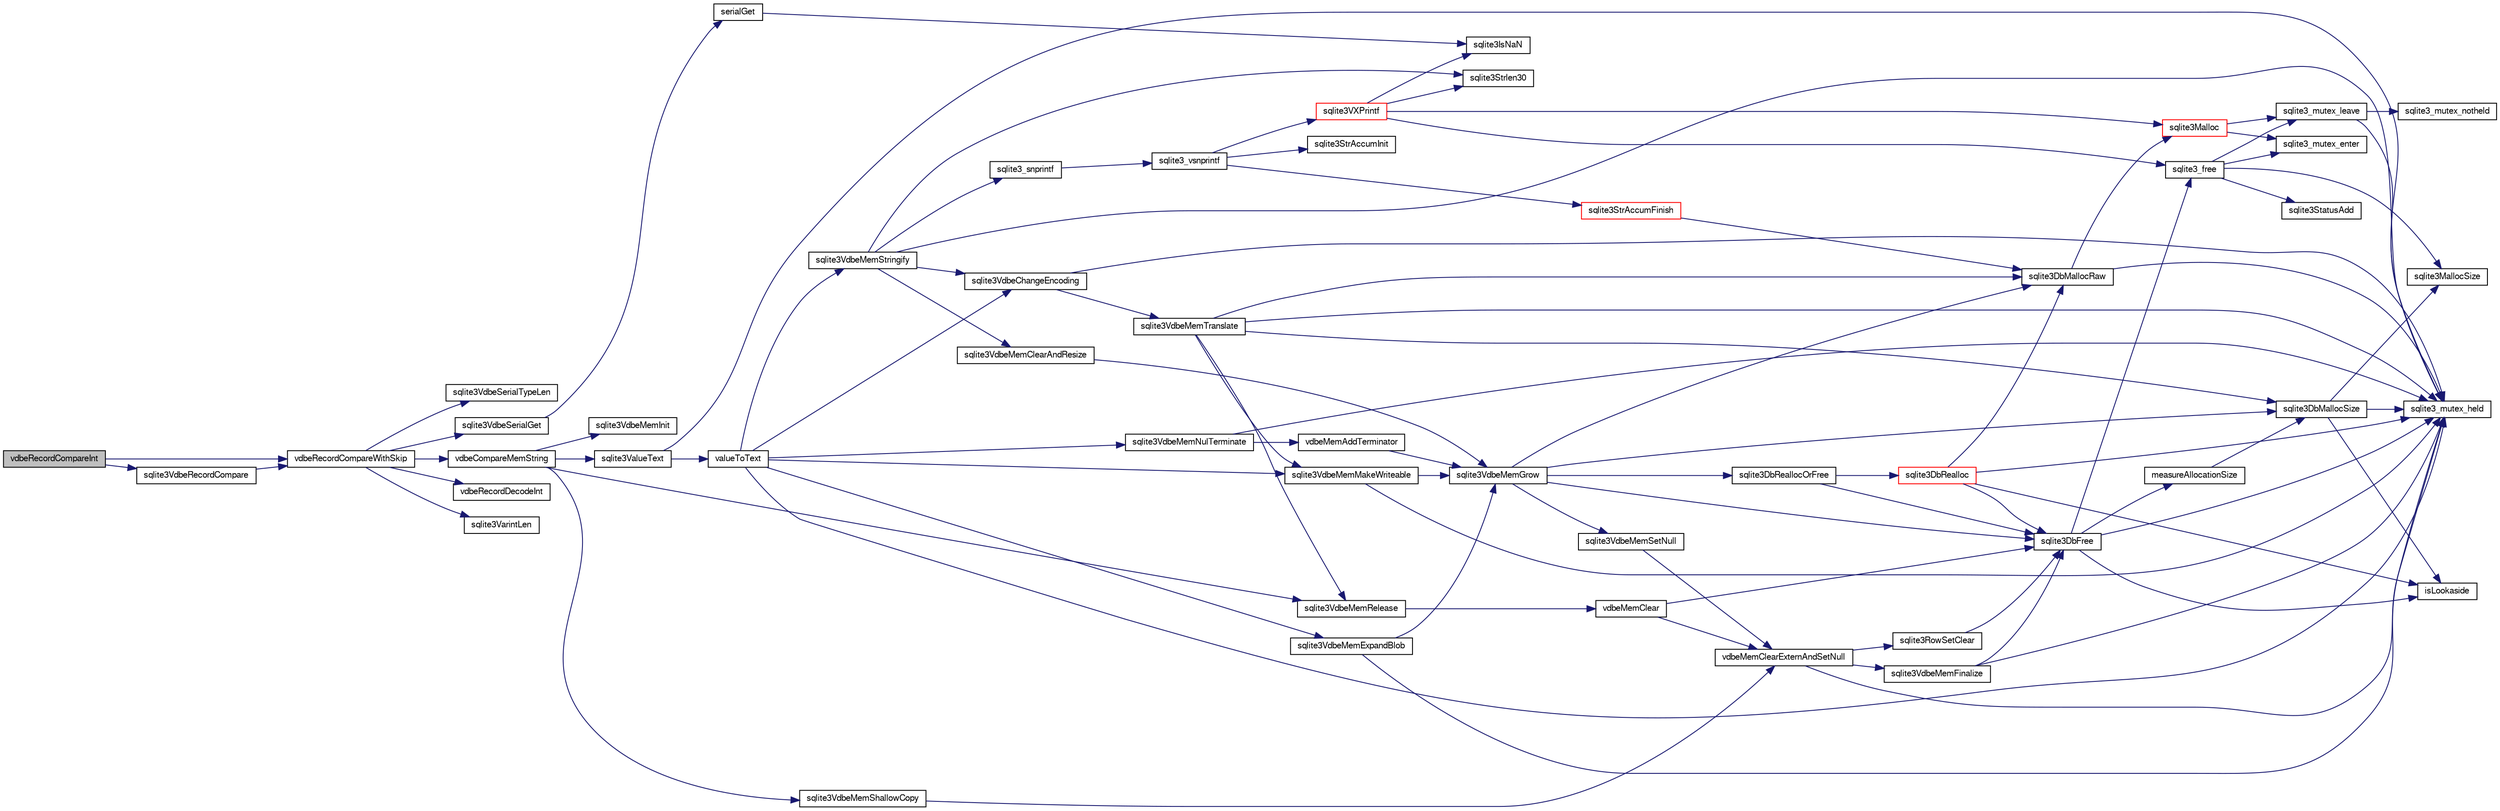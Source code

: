 digraph "vdbeRecordCompareInt"
{
  edge [fontname="FreeSans",fontsize="10",labelfontname="FreeSans",labelfontsize="10"];
  node [fontname="FreeSans",fontsize="10",shape=record];
  rankdir="LR";
  Node875388 [label="vdbeRecordCompareInt",height=0.2,width=0.4,color="black", fillcolor="grey75", style="filled", fontcolor="black"];
  Node875388 -> Node875389 [color="midnightblue",fontsize="10",style="solid",fontname="FreeSans"];
  Node875389 [label="sqlite3VdbeRecordCompare",height=0.2,width=0.4,color="black", fillcolor="white", style="filled",URL="$sqlite3_8c.html#a58c98706c7f8dd49c401c05bfe4932da"];
  Node875389 -> Node875390 [color="midnightblue",fontsize="10",style="solid",fontname="FreeSans"];
  Node875390 [label="vdbeRecordCompareWithSkip",height=0.2,width=0.4,color="black", fillcolor="white", style="filled",URL="$sqlite3_8c.html#a3e4bfdbbc6a8b6120c6df742e0720078"];
  Node875390 -> Node875391 [color="midnightblue",fontsize="10",style="solid",fontname="FreeSans"];
  Node875391 [label="sqlite3VdbeSerialTypeLen",height=0.2,width=0.4,color="black", fillcolor="white", style="filled",URL="$sqlite3_8c.html#ab84b4c97560363d01a6044a954c7d4f4"];
  Node875390 -> Node875392 [color="midnightblue",fontsize="10",style="solid",fontname="FreeSans"];
  Node875392 [label="sqlite3VdbeSerialGet",height=0.2,width=0.4,color="black", fillcolor="white", style="filled",URL="$sqlite3_8c.html#a5b5cd74212a43cf693266f0b9badc469"];
  Node875392 -> Node875393 [color="midnightblue",fontsize="10",style="solid",fontname="FreeSans"];
  Node875393 [label="serialGet",height=0.2,width=0.4,color="black", fillcolor="white", style="filled",URL="$sqlite3_8c.html#a07f82bd181d15c1e1ba90a79c78dfd37"];
  Node875393 -> Node875394 [color="midnightblue",fontsize="10",style="solid",fontname="FreeSans"];
  Node875394 [label="sqlite3IsNaN",height=0.2,width=0.4,color="black", fillcolor="white", style="filled",URL="$sqlite3_8c.html#aed4d78203877c3486765ccbc7feebb50"];
  Node875390 -> Node875395 [color="midnightblue",fontsize="10",style="solid",fontname="FreeSans"];
  Node875395 [label="vdbeRecordDecodeInt",height=0.2,width=0.4,color="black", fillcolor="white", style="filled",URL="$sqlite3_8c.html#af43a59469b879fd578e19c0f6f613984"];
  Node875390 -> Node875396 [color="midnightblue",fontsize="10",style="solid",fontname="FreeSans"];
  Node875396 [label="vdbeCompareMemString",height=0.2,width=0.4,color="black", fillcolor="white", style="filled",URL="$sqlite3_8c.html#afc618ccf0c8dc5c4de68c35c8b1613c1"];
  Node875396 -> Node875397 [color="midnightblue",fontsize="10",style="solid",fontname="FreeSans"];
  Node875397 [label="sqlite3VdbeMemInit",height=0.2,width=0.4,color="black", fillcolor="white", style="filled",URL="$sqlite3_8c.html#a71744ecf3bbf078600c527fa96ef3360"];
  Node875396 -> Node875398 [color="midnightblue",fontsize="10",style="solid",fontname="FreeSans"];
  Node875398 [label="sqlite3VdbeMemShallowCopy",height=0.2,width=0.4,color="black", fillcolor="white", style="filled",URL="$sqlite3_8c.html#a507287d895706c681ed352775e726f6a"];
  Node875398 -> Node875399 [color="midnightblue",fontsize="10",style="solid",fontname="FreeSans"];
  Node875399 [label="vdbeMemClearExternAndSetNull",height=0.2,width=0.4,color="black", fillcolor="white", style="filled",URL="$sqlite3_8c.html#a29c41a360fb0e86b817777daf061230c"];
  Node875399 -> Node875400 [color="midnightblue",fontsize="10",style="solid",fontname="FreeSans"];
  Node875400 [label="sqlite3_mutex_held",height=0.2,width=0.4,color="black", fillcolor="white", style="filled",URL="$sqlite3_8c.html#acf77da68932b6bc163c5e68547ecc3e7"];
  Node875399 -> Node875401 [color="midnightblue",fontsize="10",style="solid",fontname="FreeSans"];
  Node875401 [label="sqlite3VdbeMemFinalize",height=0.2,width=0.4,color="black", fillcolor="white", style="filled",URL="$sqlite3_8c.html#a2568220f48ddef81b1c43e401042d9d2"];
  Node875401 -> Node875400 [color="midnightblue",fontsize="10",style="solid",fontname="FreeSans"];
  Node875401 -> Node875402 [color="midnightblue",fontsize="10",style="solid",fontname="FreeSans"];
  Node875402 [label="sqlite3DbFree",height=0.2,width=0.4,color="black", fillcolor="white", style="filled",URL="$sqlite3_8c.html#ac70ab821a6607b4a1b909582dc37a069"];
  Node875402 -> Node875400 [color="midnightblue",fontsize="10",style="solid",fontname="FreeSans"];
  Node875402 -> Node875403 [color="midnightblue",fontsize="10",style="solid",fontname="FreeSans"];
  Node875403 [label="measureAllocationSize",height=0.2,width=0.4,color="black", fillcolor="white", style="filled",URL="$sqlite3_8c.html#a45731e644a22fdb756e2b6337224217a"];
  Node875403 -> Node875404 [color="midnightblue",fontsize="10",style="solid",fontname="FreeSans"];
  Node875404 [label="sqlite3DbMallocSize",height=0.2,width=0.4,color="black", fillcolor="white", style="filled",URL="$sqlite3_8c.html#aa397e5a8a03495203a0767abf0a71f86"];
  Node875404 -> Node875405 [color="midnightblue",fontsize="10",style="solid",fontname="FreeSans"];
  Node875405 [label="sqlite3MallocSize",height=0.2,width=0.4,color="black", fillcolor="white", style="filled",URL="$sqlite3_8c.html#acf5d2a5f35270bafb050bd2def576955"];
  Node875404 -> Node875400 [color="midnightblue",fontsize="10",style="solid",fontname="FreeSans"];
  Node875404 -> Node875406 [color="midnightblue",fontsize="10",style="solid",fontname="FreeSans"];
  Node875406 [label="isLookaside",height=0.2,width=0.4,color="black", fillcolor="white", style="filled",URL="$sqlite3_8c.html#a770fa05ff9717b75e16f4d968a77b897"];
  Node875402 -> Node875406 [color="midnightblue",fontsize="10",style="solid",fontname="FreeSans"];
  Node875402 -> Node875407 [color="midnightblue",fontsize="10",style="solid",fontname="FreeSans"];
  Node875407 [label="sqlite3_free",height=0.2,width=0.4,color="black", fillcolor="white", style="filled",URL="$sqlite3_8c.html#a6552349e36a8a691af5487999ab09519"];
  Node875407 -> Node875408 [color="midnightblue",fontsize="10",style="solid",fontname="FreeSans"];
  Node875408 [label="sqlite3_mutex_enter",height=0.2,width=0.4,color="black", fillcolor="white", style="filled",URL="$sqlite3_8c.html#a1c12cde690bd89f104de5cbad12a6bf5"];
  Node875407 -> Node875409 [color="midnightblue",fontsize="10",style="solid",fontname="FreeSans"];
  Node875409 [label="sqlite3StatusAdd",height=0.2,width=0.4,color="black", fillcolor="white", style="filled",URL="$sqlite3_8c.html#afa029f93586aeab4cc85360905dae9cd"];
  Node875407 -> Node875405 [color="midnightblue",fontsize="10",style="solid",fontname="FreeSans"];
  Node875407 -> Node875410 [color="midnightblue",fontsize="10",style="solid",fontname="FreeSans"];
  Node875410 [label="sqlite3_mutex_leave",height=0.2,width=0.4,color="black", fillcolor="white", style="filled",URL="$sqlite3_8c.html#a5838d235601dbd3c1fa993555c6bcc93"];
  Node875410 -> Node875400 [color="midnightblue",fontsize="10",style="solid",fontname="FreeSans"];
  Node875410 -> Node875411 [color="midnightblue",fontsize="10",style="solid",fontname="FreeSans"];
  Node875411 [label="sqlite3_mutex_notheld",height=0.2,width=0.4,color="black", fillcolor="white", style="filled",URL="$sqlite3_8c.html#a83967c837c1c000d3b5adcfaa688f5dc"];
  Node875399 -> Node875412 [color="midnightblue",fontsize="10",style="solid",fontname="FreeSans"];
  Node875412 [label="sqlite3RowSetClear",height=0.2,width=0.4,color="black", fillcolor="white", style="filled",URL="$sqlite3_8c.html#ae153de0cd969511a607e26deeca80342"];
  Node875412 -> Node875402 [color="midnightblue",fontsize="10",style="solid",fontname="FreeSans"];
  Node875396 -> Node875413 [color="midnightblue",fontsize="10",style="solid",fontname="FreeSans"];
  Node875413 [label="sqlite3ValueText",height=0.2,width=0.4,color="black", fillcolor="white", style="filled",URL="$sqlite3_8c.html#ad567a94e52d1adf81f4857fdba00a59b"];
  Node875413 -> Node875400 [color="midnightblue",fontsize="10",style="solid",fontname="FreeSans"];
  Node875413 -> Node875414 [color="midnightblue",fontsize="10",style="solid",fontname="FreeSans"];
  Node875414 [label="valueToText",height=0.2,width=0.4,color="black", fillcolor="white", style="filled",URL="$sqlite3_8c.html#abded1c4848e5c5901949c02af499044c"];
  Node875414 -> Node875400 [color="midnightblue",fontsize="10",style="solid",fontname="FreeSans"];
  Node875414 -> Node875415 [color="midnightblue",fontsize="10",style="solid",fontname="FreeSans"];
  Node875415 [label="sqlite3VdbeMemExpandBlob",height=0.2,width=0.4,color="black", fillcolor="white", style="filled",URL="$sqlite3_8c.html#afa1d06c05f058623f190c05aac4a5c7c"];
  Node875415 -> Node875400 [color="midnightblue",fontsize="10",style="solid",fontname="FreeSans"];
  Node875415 -> Node875416 [color="midnightblue",fontsize="10",style="solid",fontname="FreeSans"];
  Node875416 [label="sqlite3VdbeMemGrow",height=0.2,width=0.4,color="black", fillcolor="white", style="filled",URL="$sqlite3_8c.html#aba753c9690ae0ba31b5100945cf29447"];
  Node875416 -> Node875404 [color="midnightblue",fontsize="10",style="solid",fontname="FreeSans"];
  Node875416 -> Node875417 [color="midnightblue",fontsize="10",style="solid",fontname="FreeSans"];
  Node875417 [label="sqlite3DbReallocOrFree",height=0.2,width=0.4,color="black", fillcolor="white", style="filled",URL="$sqlite3_8c.html#a532a9fd62eeb46b61885a0fff075231c"];
  Node875417 -> Node875418 [color="midnightblue",fontsize="10",style="solid",fontname="FreeSans"];
  Node875418 [label="sqlite3DbRealloc",height=0.2,width=0.4,color="red", fillcolor="white", style="filled",URL="$sqlite3_8c.html#ae028f4902a9d29bcaf310ff289ee87dc"];
  Node875418 -> Node875400 [color="midnightblue",fontsize="10",style="solid",fontname="FreeSans"];
  Node875418 -> Node875419 [color="midnightblue",fontsize="10",style="solid",fontname="FreeSans"];
  Node875419 [label="sqlite3DbMallocRaw",height=0.2,width=0.4,color="black", fillcolor="white", style="filled",URL="$sqlite3_8c.html#abbe8be0cf7175e11ddc3e2218fad924e"];
  Node875419 -> Node875400 [color="midnightblue",fontsize="10",style="solid",fontname="FreeSans"];
  Node875419 -> Node875420 [color="midnightblue",fontsize="10",style="solid",fontname="FreeSans"];
  Node875420 [label="sqlite3Malloc",height=0.2,width=0.4,color="red", fillcolor="white", style="filled",URL="$sqlite3_8c.html#a361a2eaa846b1885f123abe46f5d8b2b"];
  Node875420 -> Node875408 [color="midnightblue",fontsize="10",style="solid",fontname="FreeSans"];
  Node875420 -> Node875410 [color="midnightblue",fontsize="10",style="solid",fontname="FreeSans"];
  Node875418 -> Node875406 [color="midnightblue",fontsize="10",style="solid",fontname="FreeSans"];
  Node875418 -> Node875402 [color="midnightblue",fontsize="10",style="solid",fontname="FreeSans"];
  Node875417 -> Node875402 [color="midnightblue",fontsize="10",style="solid",fontname="FreeSans"];
  Node875416 -> Node875402 [color="midnightblue",fontsize="10",style="solid",fontname="FreeSans"];
  Node875416 -> Node875419 [color="midnightblue",fontsize="10",style="solid",fontname="FreeSans"];
  Node875416 -> Node875522 [color="midnightblue",fontsize="10",style="solid",fontname="FreeSans"];
  Node875522 [label="sqlite3VdbeMemSetNull",height=0.2,width=0.4,color="black", fillcolor="white", style="filled",URL="$sqlite3_8c.html#ae01092c23aebaf8a3ebdf3954609b410"];
  Node875522 -> Node875399 [color="midnightblue",fontsize="10",style="solid",fontname="FreeSans"];
  Node875414 -> Node875672 [color="midnightblue",fontsize="10",style="solid",fontname="FreeSans"];
  Node875672 [label="sqlite3VdbeChangeEncoding",height=0.2,width=0.4,color="black", fillcolor="white", style="filled",URL="$sqlite3_8c.html#aa7cf8e488bf8cf9ec18528f52a40de31"];
  Node875672 -> Node875400 [color="midnightblue",fontsize="10",style="solid",fontname="FreeSans"];
  Node875672 -> Node875673 [color="midnightblue",fontsize="10",style="solid",fontname="FreeSans"];
  Node875673 [label="sqlite3VdbeMemTranslate",height=0.2,width=0.4,color="black", fillcolor="white", style="filled",URL="$sqlite3_8c.html#adc5f07459f00d96ec7591be255d029f5"];
  Node875673 -> Node875400 [color="midnightblue",fontsize="10",style="solid",fontname="FreeSans"];
  Node875673 -> Node875527 [color="midnightblue",fontsize="10",style="solid",fontname="FreeSans"];
  Node875527 [label="sqlite3VdbeMemMakeWriteable",height=0.2,width=0.4,color="black", fillcolor="white", style="filled",URL="$sqlite3_8c.html#afabdd8032205a36c69ad191c6bbb6a34"];
  Node875527 -> Node875400 [color="midnightblue",fontsize="10",style="solid",fontname="FreeSans"];
  Node875527 -> Node875416 [color="midnightblue",fontsize="10",style="solid",fontname="FreeSans"];
  Node875673 -> Node875419 [color="midnightblue",fontsize="10",style="solid",fontname="FreeSans"];
  Node875673 -> Node875524 [color="midnightblue",fontsize="10",style="solid",fontname="FreeSans"];
  Node875524 [label="sqlite3VdbeMemRelease",height=0.2,width=0.4,color="black", fillcolor="white", style="filled",URL="$sqlite3_8c.html#a90606361dbeba88159fd6ff03fcc10cc"];
  Node875524 -> Node875525 [color="midnightblue",fontsize="10",style="solid",fontname="FreeSans"];
  Node875525 [label="vdbeMemClear",height=0.2,width=0.4,color="black", fillcolor="white", style="filled",URL="$sqlite3_8c.html#a489eef6e55ad0dadf67578726b935d12"];
  Node875525 -> Node875399 [color="midnightblue",fontsize="10",style="solid",fontname="FreeSans"];
  Node875525 -> Node875402 [color="midnightblue",fontsize="10",style="solid",fontname="FreeSans"];
  Node875673 -> Node875404 [color="midnightblue",fontsize="10",style="solid",fontname="FreeSans"];
  Node875414 -> Node875527 [color="midnightblue",fontsize="10",style="solid",fontname="FreeSans"];
  Node875414 -> Node875674 [color="midnightblue",fontsize="10",style="solid",fontname="FreeSans"];
  Node875674 [label="sqlite3VdbeMemNulTerminate",height=0.2,width=0.4,color="black", fillcolor="white", style="filled",URL="$sqlite3_8c.html#ad72ffa8a87fad7797ceeca0682df6aa3"];
  Node875674 -> Node875400 [color="midnightblue",fontsize="10",style="solid",fontname="FreeSans"];
  Node875674 -> Node875675 [color="midnightblue",fontsize="10",style="solid",fontname="FreeSans"];
  Node875675 [label="vdbeMemAddTerminator",height=0.2,width=0.4,color="black", fillcolor="white", style="filled",URL="$sqlite3_8c.html#a01c7c7c70bf090b2882bce28aa35c4c9"];
  Node875675 -> Node875416 [color="midnightblue",fontsize="10",style="solid",fontname="FreeSans"];
  Node875414 -> Node875676 [color="midnightblue",fontsize="10",style="solid",fontname="FreeSans"];
  Node875676 [label="sqlite3VdbeMemStringify",height=0.2,width=0.4,color="black", fillcolor="white", style="filled",URL="$sqlite3_8c.html#aaf8a4e6bd1059297d279570e30b7680a"];
  Node875676 -> Node875400 [color="midnightblue",fontsize="10",style="solid",fontname="FreeSans"];
  Node875676 -> Node875523 [color="midnightblue",fontsize="10",style="solid",fontname="FreeSans"];
  Node875523 [label="sqlite3VdbeMemClearAndResize",height=0.2,width=0.4,color="black", fillcolor="white", style="filled",URL="$sqlite3_8c.html#add082be4aa46084ecdf023cfac898231"];
  Node875523 -> Node875416 [color="midnightblue",fontsize="10",style="solid",fontname="FreeSans"];
  Node875676 -> Node875590 [color="midnightblue",fontsize="10",style="solid",fontname="FreeSans"];
  Node875590 [label="sqlite3_snprintf",height=0.2,width=0.4,color="black", fillcolor="white", style="filled",URL="$sqlite3_8c.html#aa2695a752e971577f5784122f2013c40"];
  Node875590 -> Node875591 [color="midnightblue",fontsize="10",style="solid",fontname="FreeSans"];
  Node875591 [label="sqlite3_vsnprintf",height=0.2,width=0.4,color="black", fillcolor="white", style="filled",URL="$sqlite3_8c.html#a0862c03aea71d62847e452aa655add42"];
  Node875591 -> Node875451 [color="midnightblue",fontsize="10",style="solid",fontname="FreeSans"];
  Node875451 [label="sqlite3StrAccumInit",height=0.2,width=0.4,color="black", fillcolor="white", style="filled",URL="$sqlite3_8c.html#aabf95e113b9d54d519cd15a56215f560"];
  Node875591 -> Node875452 [color="midnightblue",fontsize="10",style="solid",fontname="FreeSans"];
  Node875452 [label="sqlite3VXPrintf",height=0.2,width=0.4,color="red", fillcolor="white", style="filled",URL="$sqlite3_8c.html#a63c25806c9bd4a2b76f9a0eb232c6bde"];
  Node875452 -> Node875420 [color="midnightblue",fontsize="10",style="solid",fontname="FreeSans"];
  Node875452 -> Node875394 [color="midnightblue",fontsize="10",style="solid",fontname="FreeSans"];
  Node875452 -> Node875470 [color="midnightblue",fontsize="10",style="solid",fontname="FreeSans"];
  Node875470 [label="sqlite3Strlen30",height=0.2,width=0.4,color="black", fillcolor="white", style="filled",URL="$sqlite3_8c.html#a3dcd80ba41f1a308193dee74857b62a7"];
  Node875452 -> Node875407 [color="midnightblue",fontsize="10",style="solid",fontname="FreeSans"];
  Node875591 -> Node875476 [color="midnightblue",fontsize="10",style="solid",fontname="FreeSans"];
  Node875476 [label="sqlite3StrAccumFinish",height=0.2,width=0.4,color="red", fillcolor="white", style="filled",URL="$sqlite3_8c.html#adb7f26b10ac1b847db6f000ef4c2e2ba"];
  Node875476 -> Node875419 [color="midnightblue",fontsize="10",style="solid",fontname="FreeSans"];
  Node875676 -> Node875470 [color="midnightblue",fontsize="10",style="solid",fontname="FreeSans"];
  Node875676 -> Node875672 [color="midnightblue",fontsize="10",style="solid",fontname="FreeSans"];
  Node875396 -> Node875524 [color="midnightblue",fontsize="10",style="solid",fontname="FreeSans"];
  Node875390 -> Node875677 [color="midnightblue",fontsize="10",style="solid",fontname="FreeSans"];
  Node875677 [label="sqlite3VarintLen",height=0.2,width=0.4,color="black", fillcolor="white", style="filled",URL="$sqlite3_8c.html#a7ef2f973d52f5d21b856d4bed6bb1fec"];
  Node875388 -> Node875390 [color="midnightblue",fontsize="10",style="solid",fontname="FreeSans"];
}
